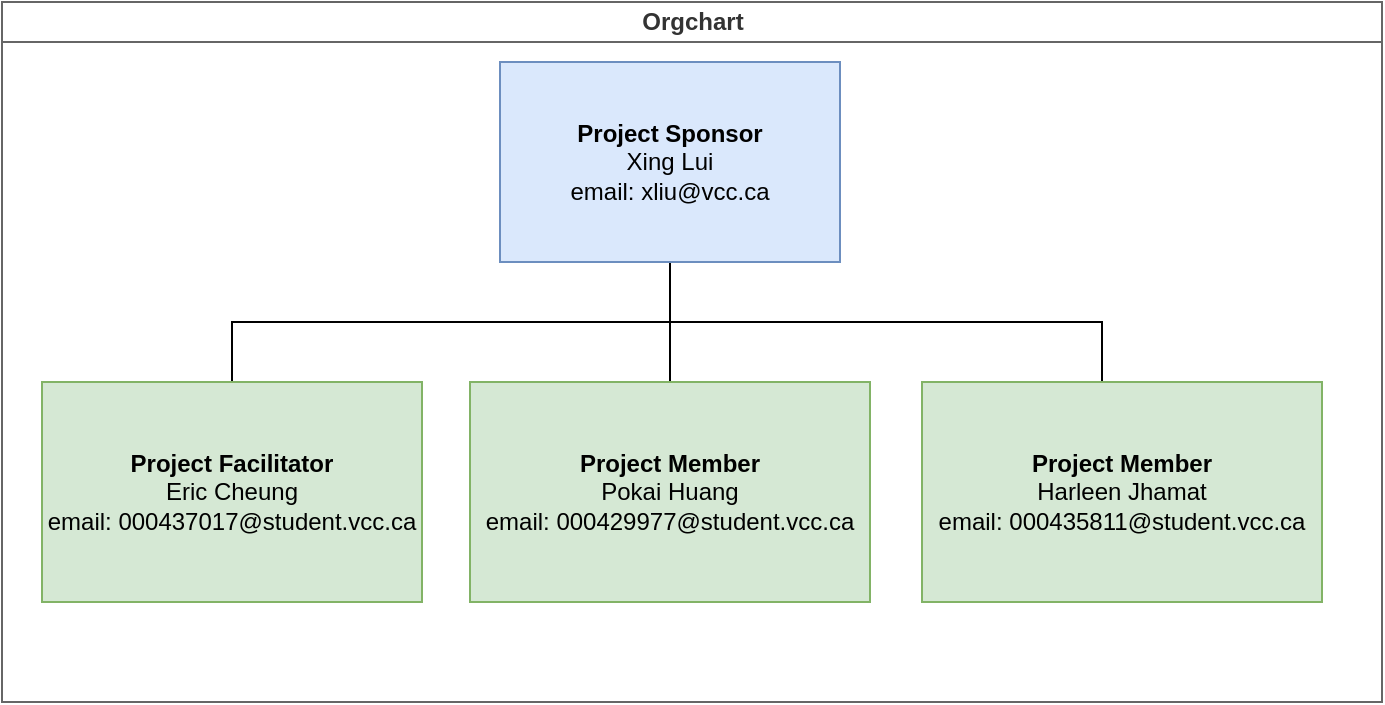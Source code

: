<mxfile version="13.9.9" type="device"><diagram id="prtHgNgQTEPvFCAcTncT" name="Page-1"><mxGraphModel dx="1008" dy="482" grid="1" gridSize="10" guides="1" tooltips="1" connect="1" arrows="1" fold="1" page="1" pageScale="1" pageWidth="827" pageHeight="1169" math="0" shadow="0"><root><mxCell id="0"/><mxCell id="1" parent="0"/><mxCell id="YsQFO1lHowuFFd9oI1Ti-7" value="Orgchart" style="swimlane;html=1;startSize=20;horizontal=1;containerType=tree;newEdgeStyle={&quot;edgeStyle&quot;:&quot;elbowEdgeStyle&quot;,&quot;startArrow&quot;:&quot;none&quot;,&quot;endArrow&quot;:&quot;none&quot;};strokeColor=#666666;fontColor=#333333;fillColor=#FFFFFF;" parent="1" vertex="1"><mxGeometry x="80" y="30" width="690" height="350" as="geometry"/></mxCell><mxCell id="YsQFO1lHowuFFd9oI1Ti-8" value="" style="edgeStyle=elbowEdgeStyle;elbow=vertical;startArrow=none;endArrow=none;rounded=0;" parent="YsQFO1lHowuFFd9oI1Ti-7" source="YsQFO1lHowuFFd9oI1Ti-10" target="YsQFO1lHowuFFd9oI1Ti-11" edge="1"><mxGeometry relative="1" as="geometry"/></mxCell><mxCell id="YsQFO1lHowuFFd9oI1Ti-9" value="" style="edgeStyle=elbowEdgeStyle;elbow=vertical;startArrow=none;endArrow=none;rounded=0;" parent="YsQFO1lHowuFFd9oI1Ti-7" source="YsQFO1lHowuFFd9oI1Ti-10" target="YsQFO1lHowuFFd9oI1Ti-19" edge="1"><mxGeometry relative="1" as="geometry"/></mxCell><mxCell id="YsQFO1lHowuFFd9oI1Ti-20" style="edgeStyle=orthogonalEdgeStyle;rounded=0;orthogonalLoop=1;jettySize=auto;html=1;entryX=0.5;entryY=0;entryDx=0;entryDy=0;endArrow=none;endFill=0;" parent="YsQFO1lHowuFFd9oI1Ti-7" source="YsQFO1lHowuFFd9oI1Ti-10" target="YsQFO1lHowuFFd9oI1Ti-17" edge="1"><mxGeometry relative="1" as="geometry"><Array as="points"><mxPoint x="334" y="160"/><mxPoint x="550" y="160"/><mxPoint x="550" y="190"/></Array></mxGeometry></mxCell><UserObject label="&lt;b&gt;Project Sponsor&lt;/b&gt;&lt;br&gt;Xing Lui&lt;br&gt;email: xliu@vcc.ca" treeRoot="1" id="YsQFO1lHowuFFd9oI1Ti-10"><mxCell style="whiteSpace=wrap;html=1;align=center;treeFolding=1;treeMoving=1;newEdgeStyle={&quot;edgeStyle&quot;:&quot;elbowEdgeStyle&quot;,&quot;startArrow&quot;:&quot;none&quot;,&quot;endArrow&quot;:&quot;none&quot;};fillColor=#dae8fc;strokeColor=#6c8ebf;" parent="YsQFO1lHowuFFd9oI1Ti-7" vertex="1"><mxGeometry x="249" y="30" width="170" height="100" as="geometry"/></mxCell></UserObject><mxCell id="YsQFO1lHowuFFd9oI1Ti-11" value="&lt;b&gt;Project Facilitator&lt;/b&gt;&lt;br&gt;Eric Cheung&lt;br&gt;email: 000437017@student.vcc.ca" style="whiteSpace=wrap;html=1;align=center;verticalAlign=middle;treeFolding=1;treeMoving=1;newEdgeStyle={&quot;edgeStyle&quot;:&quot;elbowEdgeStyle&quot;,&quot;startArrow&quot;:&quot;none&quot;,&quot;endArrow&quot;:&quot;none&quot;};fillColor=#d5e8d4;strokeColor=#82b366;" parent="YsQFO1lHowuFFd9oI1Ti-7" vertex="1"><mxGeometry x="20" y="190" width="190" height="110" as="geometry"/></mxCell><mxCell id="YsQFO1lHowuFFd9oI1Ti-17" value="&lt;b&gt;Project Member&lt;/b&gt;&lt;br&gt;Harleen Jhamat&lt;br&gt;email: 000435811@student.vcc.ca" style="whiteSpace=wrap;html=1;align=center;verticalAlign=middle;treeFolding=1;treeMoving=1;newEdgeStyle={&quot;edgeStyle&quot;:&quot;elbowEdgeStyle&quot;,&quot;startArrow&quot;:&quot;none&quot;,&quot;endArrow&quot;:&quot;none&quot;};fillColor=#d5e8d4;strokeColor=#82b366;" parent="YsQFO1lHowuFFd9oI1Ti-7" vertex="1"><mxGeometry x="460" y="190" width="200" height="110" as="geometry"/></mxCell><mxCell id="YsQFO1lHowuFFd9oI1Ti-19" value="&lt;b&gt;Project Member&lt;/b&gt;&lt;br&gt;Pokai Huang&lt;br&gt;email: 000429977@student.vcc.ca" style="whiteSpace=wrap;html=1;align=center;verticalAlign=middle;treeFolding=1;treeMoving=1;newEdgeStyle={&quot;edgeStyle&quot;:&quot;elbowEdgeStyle&quot;,&quot;startArrow&quot;:&quot;none&quot;,&quot;endArrow&quot;:&quot;none&quot;};fillColor=#d5e8d4;strokeColor=#82b366;" parent="YsQFO1lHowuFFd9oI1Ti-7" vertex="1"><mxGeometry x="234" y="190" width="200" height="110" as="geometry"/></mxCell></root></mxGraphModel></diagram></mxfile>